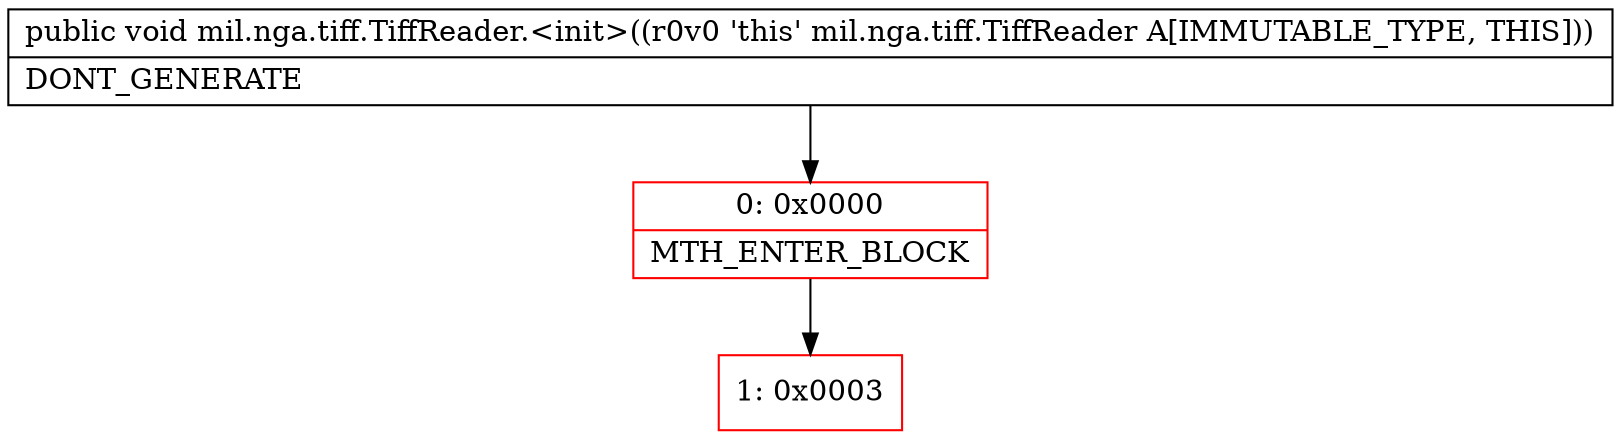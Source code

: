 digraph "CFG formil.nga.tiff.TiffReader.\<init\>()V" {
subgraph cluster_Region_1356875513 {
label = "R(0)";
node [shape=record,color=blue];
}
Node_0 [shape=record,color=red,label="{0\:\ 0x0000|MTH_ENTER_BLOCK\l}"];
Node_1 [shape=record,color=red,label="{1\:\ 0x0003}"];
MethodNode[shape=record,label="{public void mil.nga.tiff.TiffReader.\<init\>((r0v0 'this' mil.nga.tiff.TiffReader A[IMMUTABLE_TYPE, THIS]))  | DONT_GENERATE\l}"];
MethodNode -> Node_0;
Node_0 -> Node_1;
}

